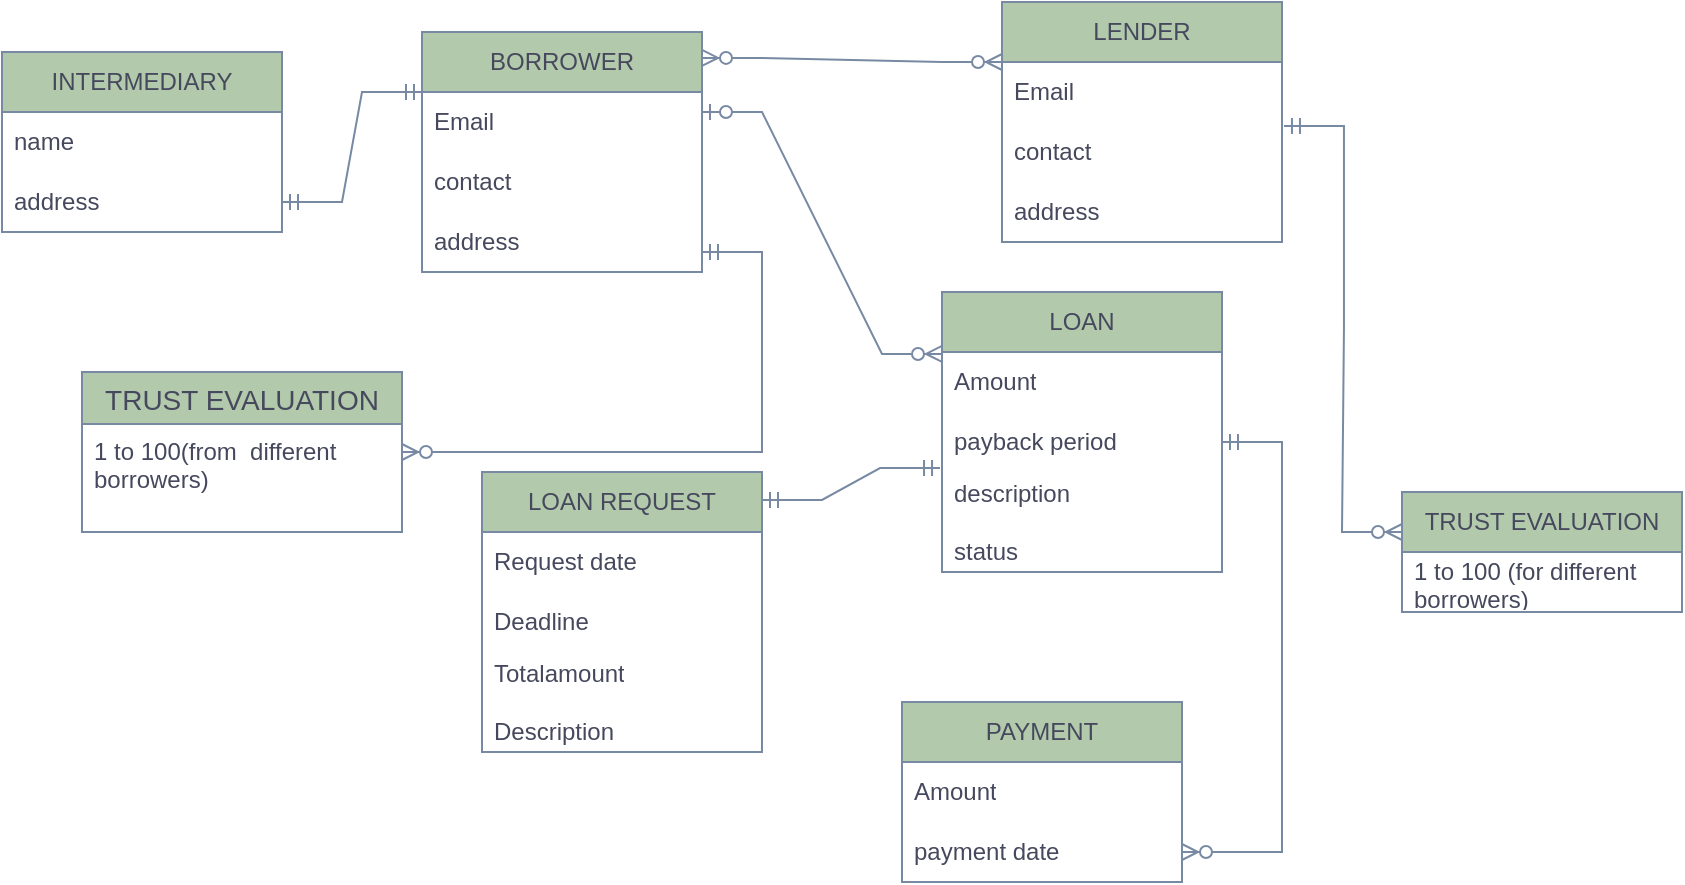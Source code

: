 <mxfile version="24.1.0" type="device">
  <diagram name="Page-1" id="UcEY7nd7NZ5Ux-srDgLU">
    <mxGraphModel dx="1714" dy="516" grid="1" gridSize="10" guides="1" tooltips="1" connect="1" arrows="1" fold="1" page="1" pageScale="1" pageWidth="850" pageHeight="1100" math="0" shadow="0">
      <root>
        <mxCell id="0" />
        <mxCell id="1" parent="0" />
        <mxCell id="OuDqCPS-bmlsIAfHZZAt-97" value="BORROWER" style="swimlane;fontStyle=0;childLayout=stackLayout;horizontal=1;startSize=30;horizontalStack=0;resizeParent=1;resizeParentMax=0;resizeLast=0;collapsible=1;marginBottom=0;whiteSpace=wrap;html=1;labelBackgroundColor=none;fillColor=#B2C9AB;strokeColor=#788AA3;fontColor=#46495D;" vertex="1" parent="1">
          <mxGeometry x="130" y="40" width="140" height="120" as="geometry" />
        </mxCell>
        <mxCell id="OuDqCPS-bmlsIAfHZZAt-98" value="Email&lt;br&gt;" style="text;strokeColor=none;fillColor=none;align=left;verticalAlign=middle;spacingLeft=4;spacingRight=4;overflow=hidden;points=[[0,0.5],[1,0.5]];portConstraint=eastwest;rotatable=0;whiteSpace=wrap;html=1;labelBackgroundColor=none;fontColor=#46495D;" vertex="1" parent="OuDqCPS-bmlsIAfHZZAt-97">
          <mxGeometry y="30" width="140" height="30" as="geometry" />
        </mxCell>
        <mxCell id="OuDqCPS-bmlsIAfHZZAt-99" value="contact" style="text;strokeColor=none;fillColor=none;align=left;verticalAlign=middle;spacingLeft=4;spacingRight=4;overflow=hidden;points=[[0,0.5],[1,0.5]];portConstraint=eastwest;rotatable=0;whiteSpace=wrap;html=1;labelBackgroundColor=none;fontColor=#46495D;" vertex="1" parent="OuDqCPS-bmlsIAfHZZAt-97">
          <mxGeometry y="60" width="140" height="30" as="geometry" />
        </mxCell>
        <mxCell id="OuDqCPS-bmlsIAfHZZAt-100" value="address" style="text;strokeColor=none;fillColor=none;align=left;verticalAlign=middle;spacingLeft=4;spacingRight=4;overflow=hidden;points=[[0,0.5],[1,0.5]];portConstraint=eastwest;rotatable=0;whiteSpace=wrap;html=1;labelBackgroundColor=none;fontColor=#46495D;" vertex="1" parent="OuDqCPS-bmlsIAfHZZAt-97">
          <mxGeometry y="90" width="140" height="30" as="geometry" />
        </mxCell>
        <mxCell id="OuDqCPS-bmlsIAfHZZAt-101" value="LENDER" style="swimlane;fontStyle=0;childLayout=stackLayout;horizontal=1;startSize=30;horizontalStack=0;resizeParent=1;resizeParentMax=0;resizeLast=0;collapsible=1;marginBottom=0;whiteSpace=wrap;html=1;labelBackgroundColor=none;fillColor=#B2C9AB;strokeColor=#788AA3;fontColor=#46495D;" vertex="1" parent="1">
          <mxGeometry x="420" y="25" width="140" height="120" as="geometry" />
        </mxCell>
        <mxCell id="OuDqCPS-bmlsIAfHZZAt-102" value="Email" style="text;strokeColor=none;fillColor=none;align=left;verticalAlign=middle;spacingLeft=4;spacingRight=4;overflow=hidden;points=[[0,0.5],[1,0.5]];portConstraint=eastwest;rotatable=0;whiteSpace=wrap;html=1;labelBackgroundColor=none;fontColor=#46495D;" vertex="1" parent="OuDqCPS-bmlsIAfHZZAt-101">
          <mxGeometry y="30" width="140" height="30" as="geometry" />
        </mxCell>
        <mxCell id="OuDqCPS-bmlsIAfHZZAt-103" value="contact" style="text;strokeColor=none;fillColor=none;align=left;verticalAlign=middle;spacingLeft=4;spacingRight=4;overflow=hidden;points=[[0,0.5],[1,0.5]];portConstraint=eastwest;rotatable=0;whiteSpace=wrap;html=1;labelBackgroundColor=none;fontColor=#46495D;" vertex="1" parent="OuDqCPS-bmlsIAfHZZAt-101">
          <mxGeometry y="60" width="140" height="30" as="geometry" />
        </mxCell>
        <mxCell id="OuDqCPS-bmlsIAfHZZAt-104" value="address" style="text;strokeColor=none;fillColor=none;align=left;verticalAlign=middle;spacingLeft=4;spacingRight=4;overflow=hidden;points=[[0,0.5],[1,0.5]];portConstraint=eastwest;rotatable=0;whiteSpace=wrap;html=1;labelBackgroundColor=none;fontColor=#46495D;" vertex="1" parent="OuDqCPS-bmlsIAfHZZAt-101">
          <mxGeometry y="90" width="140" height="30" as="geometry" />
        </mxCell>
        <mxCell id="OuDqCPS-bmlsIAfHZZAt-105" value="INTERMEDIARY" style="swimlane;fontStyle=0;childLayout=stackLayout;horizontal=1;startSize=30;horizontalStack=0;resizeParent=1;resizeParentMax=0;resizeLast=0;collapsible=1;marginBottom=0;whiteSpace=wrap;html=1;labelBackgroundColor=none;fillColor=#B2C9AB;strokeColor=#788AA3;fontColor=#46495D;" vertex="1" parent="1">
          <mxGeometry x="-80" y="50" width="140" height="90" as="geometry" />
        </mxCell>
        <mxCell id="OuDqCPS-bmlsIAfHZZAt-106" value="name" style="text;strokeColor=none;fillColor=none;align=left;verticalAlign=middle;spacingLeft=4;spacingRight=4;overflow=hidden;points=[[0,0.5],[1,0.5]];portConstraint=eastwest;rotatable=0;whiteSpace=wrap;html=1;labelBackgroundColor=none;fontColor=#46495D;" vertex="1" parent="OuDqCPS-bmlsIAfHZZAt-105">
          <mxGeometry y="30" width="140" height="30" as="geometry" />
        </mxCell>
        <mxCell id="OuDqCPS-bmlsIAfHZZAt-107" value="address" style="text;strokeColor=none;fillColor=none;align=left;verticalAlign=middle;spacingLeft=4;spacingRight=4;overflow=hidden;points=[[0,0.5],[1,0.5]];portConstraint=eastwest;rotatable=0;whiteSpace=wrap;html=1;labelBackgroundColor=none;fontColor=#46495D;" vertex="1" parent="OuDqCPS-bmlsIAfHZZAt-105">
          <mxGeometry y="60" width="140" height="30" as="geometry" />
        </mxCell>
        <mxCell id="OuDqCPS-bmlsIAfHZZAt-108" value="LOAN REQUEST" style="swimlane;fontStyle=0;childLayout=stackLayout;horizontal=1;startSize=30;horizontalStack=0;resizeParent=1;resizeParentMax=0;resizeLast=0;collapsible=1;marginBottom=0;whiteSpace=wrap;html=1;labelBackgroundColor=none;fillColor=#B2C9AB;strokeColor=#788AA3;fontColor=#46495D;" vertex="1" parent="1">
          <mxGeometry x="160" y="260" width="140" height="140" as="geometry" />
        </mxCell>
        <mxCell id="OuDqCPS-bmlsIAfHZZAt-109" value="Request date" style="text;strokeColor=none;fillColor=none;align=left;verticalAlign=middle;spacingLeft=4;spacingRight=4;overflow=hidden;points=[[0,0.5],[1,0.5]];portConstraint=eastwest;rotatable=0;whiteSpace=wrap;html=1;labelBackgroundColor=none;fontColor=#46495D;" vertex="1" parent="OuDqCPS-bmlsIAfHZZAt-108">
          <mxGeometry y="30" width="140" height="30" as="geometry" />
        </mxCell>
        <mxCell id="OuDqCPS-bmlsIAfHZZAt-110" value="Deadline" style="text;strokeColor=none;fillColor=none;align=left;verticalAlign=middle;spacingLeft=4;spacingRight=4;overflow=hidden;points=[[0,0.5],[1,0.5]];portConstraint=eastwest;rotatable=0;whiteSpace=wrap;html=1;labelBackgroundColor=none;fontColor=#46495D;" vertex="1" parent="OuDqCPS-bmlsIAfHZZAt-108">
          <mxGeometry y="60" width="140" height="30" as="geometry" />
        </mxCell>
        <mxCell id="OuDqCPS-bmlsIAfHZZAt-111" value="Totalamount&lt;br&gt;&lt;br&gt;Description" style="text;strokeColor=none;fillColor=none;align=left;verticalAlign=middle;spacingLeft=4;spacingRight=4;overflow=hidden;points=[[0,0.5],[1,0.5]];portConstraint=eastwest;rotatable=0;whiteSpace=wrap;html=1;labelBackgroundColor=none;fontColor=#46495D;" vertex="1" parent="OuDqCPS-bmlsIAfHZZAt-108">
          <mxGeometry y="90" width="140" height="50" as="geometry" />
        </mxCell>
        <mxCell id="OuDqCPS-bmlsIAfHZZAt-112" value="LOAN" style="swimlane;fontStyle=0;childLayout=stackLayout;horizontal=1;startSize=30;horizontalStack=0;resizeParent=1;resizeParentMax=0;resizeLast=0;collapsible=1;marginBottom=0;whiteSpace=wrap;html=1;labelBackgroundColor=none;fillColor=#B2C9AB;strokeColor=#788AA3;fontColor=#46495D;" vertex="1" parent="1">
          <mxGeometry x="390" y="170" width="140" height="140" as="geometry" />
        </mxCell>
        <mxCell id="OuDqCPS-bmlsIAfHZZAt-113" value="Amount" style="text;strokeColor=none;fillColor=none;align=left;verticalAlign=middle;spacingLeft=4;spacingRight=4;overflow=hidden;points=[[0,0.5],[1,0.5]];portConstraint=eastwest;rotatable=0;whiteSpace=wrap;html=1;labelBackgroundColor=none;fontColor=#46495D;" vertex="1" parent="OuDqCPS-bmlsIAfHZZAt-112">
          <mxGeometry y="30" width="140" height="30" as="geometry" />
        </mxCell>
        <mxCell id="OuDqCPS-bmlsIAfHZZAt-114" value="payback period" style="text;strokeColor=none;fillColor=none;align=left;verticalAlign=middle;spacingLeft=4;spacingRight=4;overflow=hidden;points=[[0,0.5],[1,0.5]];portConstraint=eastwest;rotatable=0;whiteSpace=wrap;html=1;labelBackgroundColor=none;fontColor=#46495D;" vertex="1" parent="OuDqCPS-bmlsIAfHZZAt-112">
          <mxGeometry y="60" width="140" height="30" as="geometry" />
        </mxCell>
        <mxCell id="OuDqCPS-bmlsIAfHZZAt-115" value="description&lt;br&gt;&lt;br&gt;status" style="text;strokeColor=none;fillColor=none;align=left;verticalAlign=middle;spacingLeft=4;spacingRight=4;overflow=hidden;points=[[0,0.5],[1,0.5]];portConstraint=eastwest;rotatable=0;whiteSpace=wrap;html=1;labelBackgroundColor=none;fontColor=#46495D;" vertex="1" parent="OuDqCPS-bmlsIAfHZZAt-112">
          <mxGeometry y="90" width="140" height="50" as="geometry" />
        </mxCell>
        <mxCell id="OuDqCPS-bmlsIAfHZZAt-116" value="PAYMENT" style="swimlane;fontStyle=0;childLayout=stackLayout;horizontal=1;startSize=30;horizontalStack=0;resizeParent=1;resizeParentMax=0;resizeLast=0;collapsible=1;marginBottom=0;whiteSpace=wrap;html=1;labelBackgroundColor=none;fillColor=#B2C9AB;strokeColor=#788AA3;fontColor=#46495D;" vertex="1" parent="1">
          <mxGeometry x="370" y="375" width="140" height="90" as="geometry" />
        </mxCell>
        <mxCell id="OuDqCPS-bmlsIAfHZZAt-117" value="Amount" style="text;strokeColor=none;fillColor=none;align=left;verticalAlign=middle;spacingLeft=4;spacingRight=4;overflow=hidden;points=[[0,0.5],[1,0.5]];portConstraint=eastwest;rotatable=0;whiteSpace=wrap;html=1;labelBackgroundColor=none;fontColor=#46495D;" vertex="1" parent="OuDqCPS-bmlsIAfHZZAt-116">
          <mxGeometry y="30" width="140" height="30" as="geometry" />
        </mxCell>
        <mxCell id="OuDqCPS-bmlsIAfHZZAt-118" value="payment date" style="text;strokeColor=none;fillColor=none;align=left;verticalAlign=middle;spacingLeft=4;spacingRight=4;overflow=hidden;points=[[0,0.5],[1,0.5]];portConstraint=eastwest;rotatable=0;whiteSpace=wrap;html=1;labelBackgroundColor=none;fontColor=#46495D;" vertex="1" parent="OuDqCPS-bmlsIAfHZZAt-116">
          <mxGeometry y="60" width="140" height="30" as="geometry" />
        </mxCell>
        <mxCell id="OuDqCPS-bmlsIAfHZZAt-119" value="TRUST EVALUATION" style="swimlane;fontStyle=0;childLayout=stackLayout;horizontal=1;startSize=30;horizontalStack=0;resizeParent=1;resizeParentMax=0;resizeLast=0;collapsible=1;marginBottom=0;whiteSpace=wrap;html=1;labelBackgroundColor=none;fillColor=#B2C9AB;strokeColor=#788AA3;fontColor=#46495D;" vertex="1" parent="1">
          <mxGeometry x="620" y="270" width="140" height="60" as="geometry" />
        </mxCell>
        <mxCell id="OuDqCPS-bmlsIAfHZZAt-120" value="1 to 100 (for different borrowers)" style="text;strokeColor=none;fillColor=none;align=left;verticalAlign=middle;spacingLeft=4;spacingRight=4;overflow=hidden;points=[[0,0.5],[1,0.5]];portConstraint=eastwest;rotatable=0;whiteSpace=wrap;html=1;labelBackgroundColor=none;fontColor=#46495D;" vertex="1" parent="OuDqCPS-bmlsIAfHZZAt-119">
          <mxGeometry y="30" width="140" height="30" as="geometry" />
        </mxCell>
        <mxCell id="OuDqCPS-bmlsIAfHZZAt-121" value="" style="edgeStyle=entityRelationEdgeStyle;fontSize=12;html=1;endArrow=ERzeroToMany;startArrow=ERzeroToOne;rounded=0;strokeColor=#788AA3;fontColor=#46495D;fillColor=#B2C9AB;entryX=0;entryY=0.033;entryDx=0;entryDy=0;entryPerimeter=0;" edge="1" parent="1" target="OuDqCPS-bmlsIAfHZZAt-113">
          <mxGeometry width="100" height="100" relative="1" as="geometry">
            <mxPoint x="270" y="80" as="sourcePoint" />
            <mxPoint x="430" y="190" as="targetPoint" />
          </mxGeometry>
        </mxCell>
        <mxCell id="OuDqCPS-bmlsIAfHZZAt-122" value="" style="edgeStyle=entityRelationEdgeStyle;fontSize=12;html=1;endArrow=ERmandOne;startArrow=ERmandOne;rounded=0;strokeColor=#788AA3;fontColor=#46495D;fillColor=#B2C9AB;entryX=-0.007;entryY=-0.04;entryDx=0;entryDy=0;entryPerimeter=0;" edge="1" parent="1" target="OuDqCPS-bmlsIAfHZZAt-115">
          <mxGeometry width="100" height="100" relative="1" as="geometry">
            <mxPoint x="300" y="274" as="sourcePoint" />
            <mxPoint x="430" y="190" as="targetPoint" />
          </mxGeometry>
        </mxCell>
        <mxCell id="OuDqCPS-bmlsIAfHZZAt-123" value="" style="edgeStyle=entityRelationEdgeStyle;fontSize=12;html=1;endArrow=ERzeroToMany;startArrow=ERmandOne;rounded=0;strokeColor=#788AA3;fontColor=#46495D;fillColor=#B2C9AB;" edge="1" parent="1" source="OuDqCPS-bmlsIAfHZZAt-114" target="OuDqCPS-bmlsIAfHZZAt-118">
          <mxGeometry width="100" height="100" relative="1" as="geometry">
            <mxPoint x="330" y="290" as="sourcePoint" />
            <mxPoint x="430" y="190" as="targetPoint" />
          </mxGeometry>
        </mxCell>
        <mxCell id="OuDqCPS-bmlsIAfHZZAt-124" value="" style="edgeStyle=entityRelationEdgeStyle;fontSize=12;html=1;endArrow=ERzeroToMany;startArrow=ERmandOne;rounded=0;strokeColor=#788AA3;fontColor=#46495D;fillColor=#B2C9AB;exitX=1.007;exitY=0.067;exitDx=0;exitDy=0;exitPerimeter=0;" edge="1" parent="1" source="OuDqCPS-bmlsIAfHZZAt-103">
          <mxGeometry width="100" height="100" relative="1" as="geometry">
            <mxPoint x="550" y="280" as="sourcePoint" />
            <mxPoint x="620" y="290" as="targetPoint" />
          </mxGeometry>
        </mxCell>
        <mxCell id="OuDqCPS-bmlsIAfHZZAt-125" value="TRUST EVALUATION" style="swimlane;fontStyle=0;childLayout=stackLayout;horizontal=1;startSize=26;horizontalStack=0;resizeParent=1;resizeParentMax=0;resizeLast=0;collapsible=1;marginBottom=0;align=center;fontSize=14;strokeColor=#788AA3;fontColor=#46495D;fillColor=#B2C9AB;" vertex="1" parent="1">
          <mxGeometry x="-40" y="210" width="160" height="80" as="geometry" />
        </mxCell>
        <mxCell id="OuDqCPS-bmlsIAfHZZAt-126" value="1 to 100(from  different &#xa;borrowers)&#xa;&#xa;&#xa;" style="text;strokeColor=none;fillColor=none;spacingLeft=4;spacingRight=4;overflow=hidden;rotatable=0;points=[[0,0.5],[1,0.5]];portConstraint=eastwest;fontSize=12;fontColor=#46495D;" vertex="1" parent="OuDqCPS-bmlsIAfHZZAt-125">
          <mxGeometry y="26" width="160" height="54" as="geometry" />
        </mxCell>
        <mxCell id="OuDqCPS-bmlsIAfHZZAt-127" value="" style="edgeStyle=entityRelationEdgeStyle;fontSize=12;html=1;endArrow=ERzeroToMany;startArrow=ERmandOne;rounded=0;strokeColor=#788AA3;fontColor=#46495D;fillColor=#B2C9AB;" edge="1" parent="1" target="OuDqCPS-bmlsIAfHZZAt-125">
          <mxGeometry width="100" height="100" relative="1" as="geometry">
            <mxPoint x="270" y="150" as="sourcePoint" />
            <mxPoint x="120" y="263" as="targetPoint" />
          </mxGeometry>
        </mxCell>
        <mxCell id="OuDqCPS-bmlsIAfHZZAt-128" value="" style="edgeStyle=entityRelationEdgeStyle;fontSize=12;html=1;endArrow=ERmandOne;startArrow=ERmandOne;rounded=0;strokeColor=#788AA3;fontColor=#46495D;fillColor=#B2C9AB;exitX=1;exitY=0.5;exitDx=0;exitDy=0;" edge="1" parent="1" source="OuDqCPS-bmlsIAfHZZAt-107">
          <mxGeometry width="100" height="100" relative="1" as="geometry">
            <mxPoint x="50" y="170" as="sourcePoint" />
            <mxPoint x="130" y="70" as="targetPoint" />
          </mxGeometry>
        </mxCell>
        <mxCell id="OuDqCPS-bmlsIAfHZZAt-129" value="" style="edgeStyle=entityRelationEdgeStyle;fontSize=12;html=1;endArrow=ERzeroToMany;endFill=1;startArrow=ERzeroToMany;rounded=0;strokeColor=#788AA3;fontColor=#46495D;fillColor=#B2C9AB;exitX=1;exitY=0.108;exitDx=0;exitDy=0;exitPerimeter=0;entryX=0;entryY=0.25;entryDx=0;entryDy=0;" edge="1" parent="1" source="OuDqCPS-bmlsIAfHZZAt-97" target="OuDqCPS-bmlsIAfHZZAt-101">
          <mxGeometry width="100" height="100" relative="1" as="geometry">
            <mxPoint x="300" y="150" as="sourcePoint" />
            <mxPoint x="400" y="50" as="targetPoint" />
          </mxGeometry>
        </mxCell>
      </root>
    </mxGraphModel>
  </diagram>
</mxfile>
